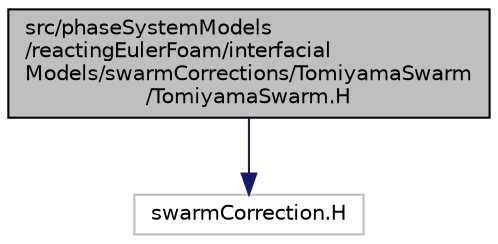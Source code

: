 digraph "src/phaseSystemModels/reactingEulerFoam/interfacialModels/swarmCorrections/TomiyamaSwarm/TomiyamaSwarm.H"
{
  bgcolor="transparent";
  edge [fontname="Helvetica",fontsize="10",labelfontname="Helvetica",labelfontsize="10"];
  node [fontname="Helvetica",fontsize="10",shape=record];
  Node1 [label="src/phaseSystemModels\l/reactingEulerFoam/interfacial\lModels/swarmCorrections/TomiyamaSwarm\l/TomiyamaSwarm.H",height=0.2,width=0.4,color="black", fillcolor="grey75", style="filled" fontcolor="black"];
  Node1 -> Node2 [color="midnightblue",fontsize="10",style="solid",fontname="Helvetica"];
  Node2 [label="swarmCorrection.H",height=0.2,width=0.4,color="grey75"];
}
